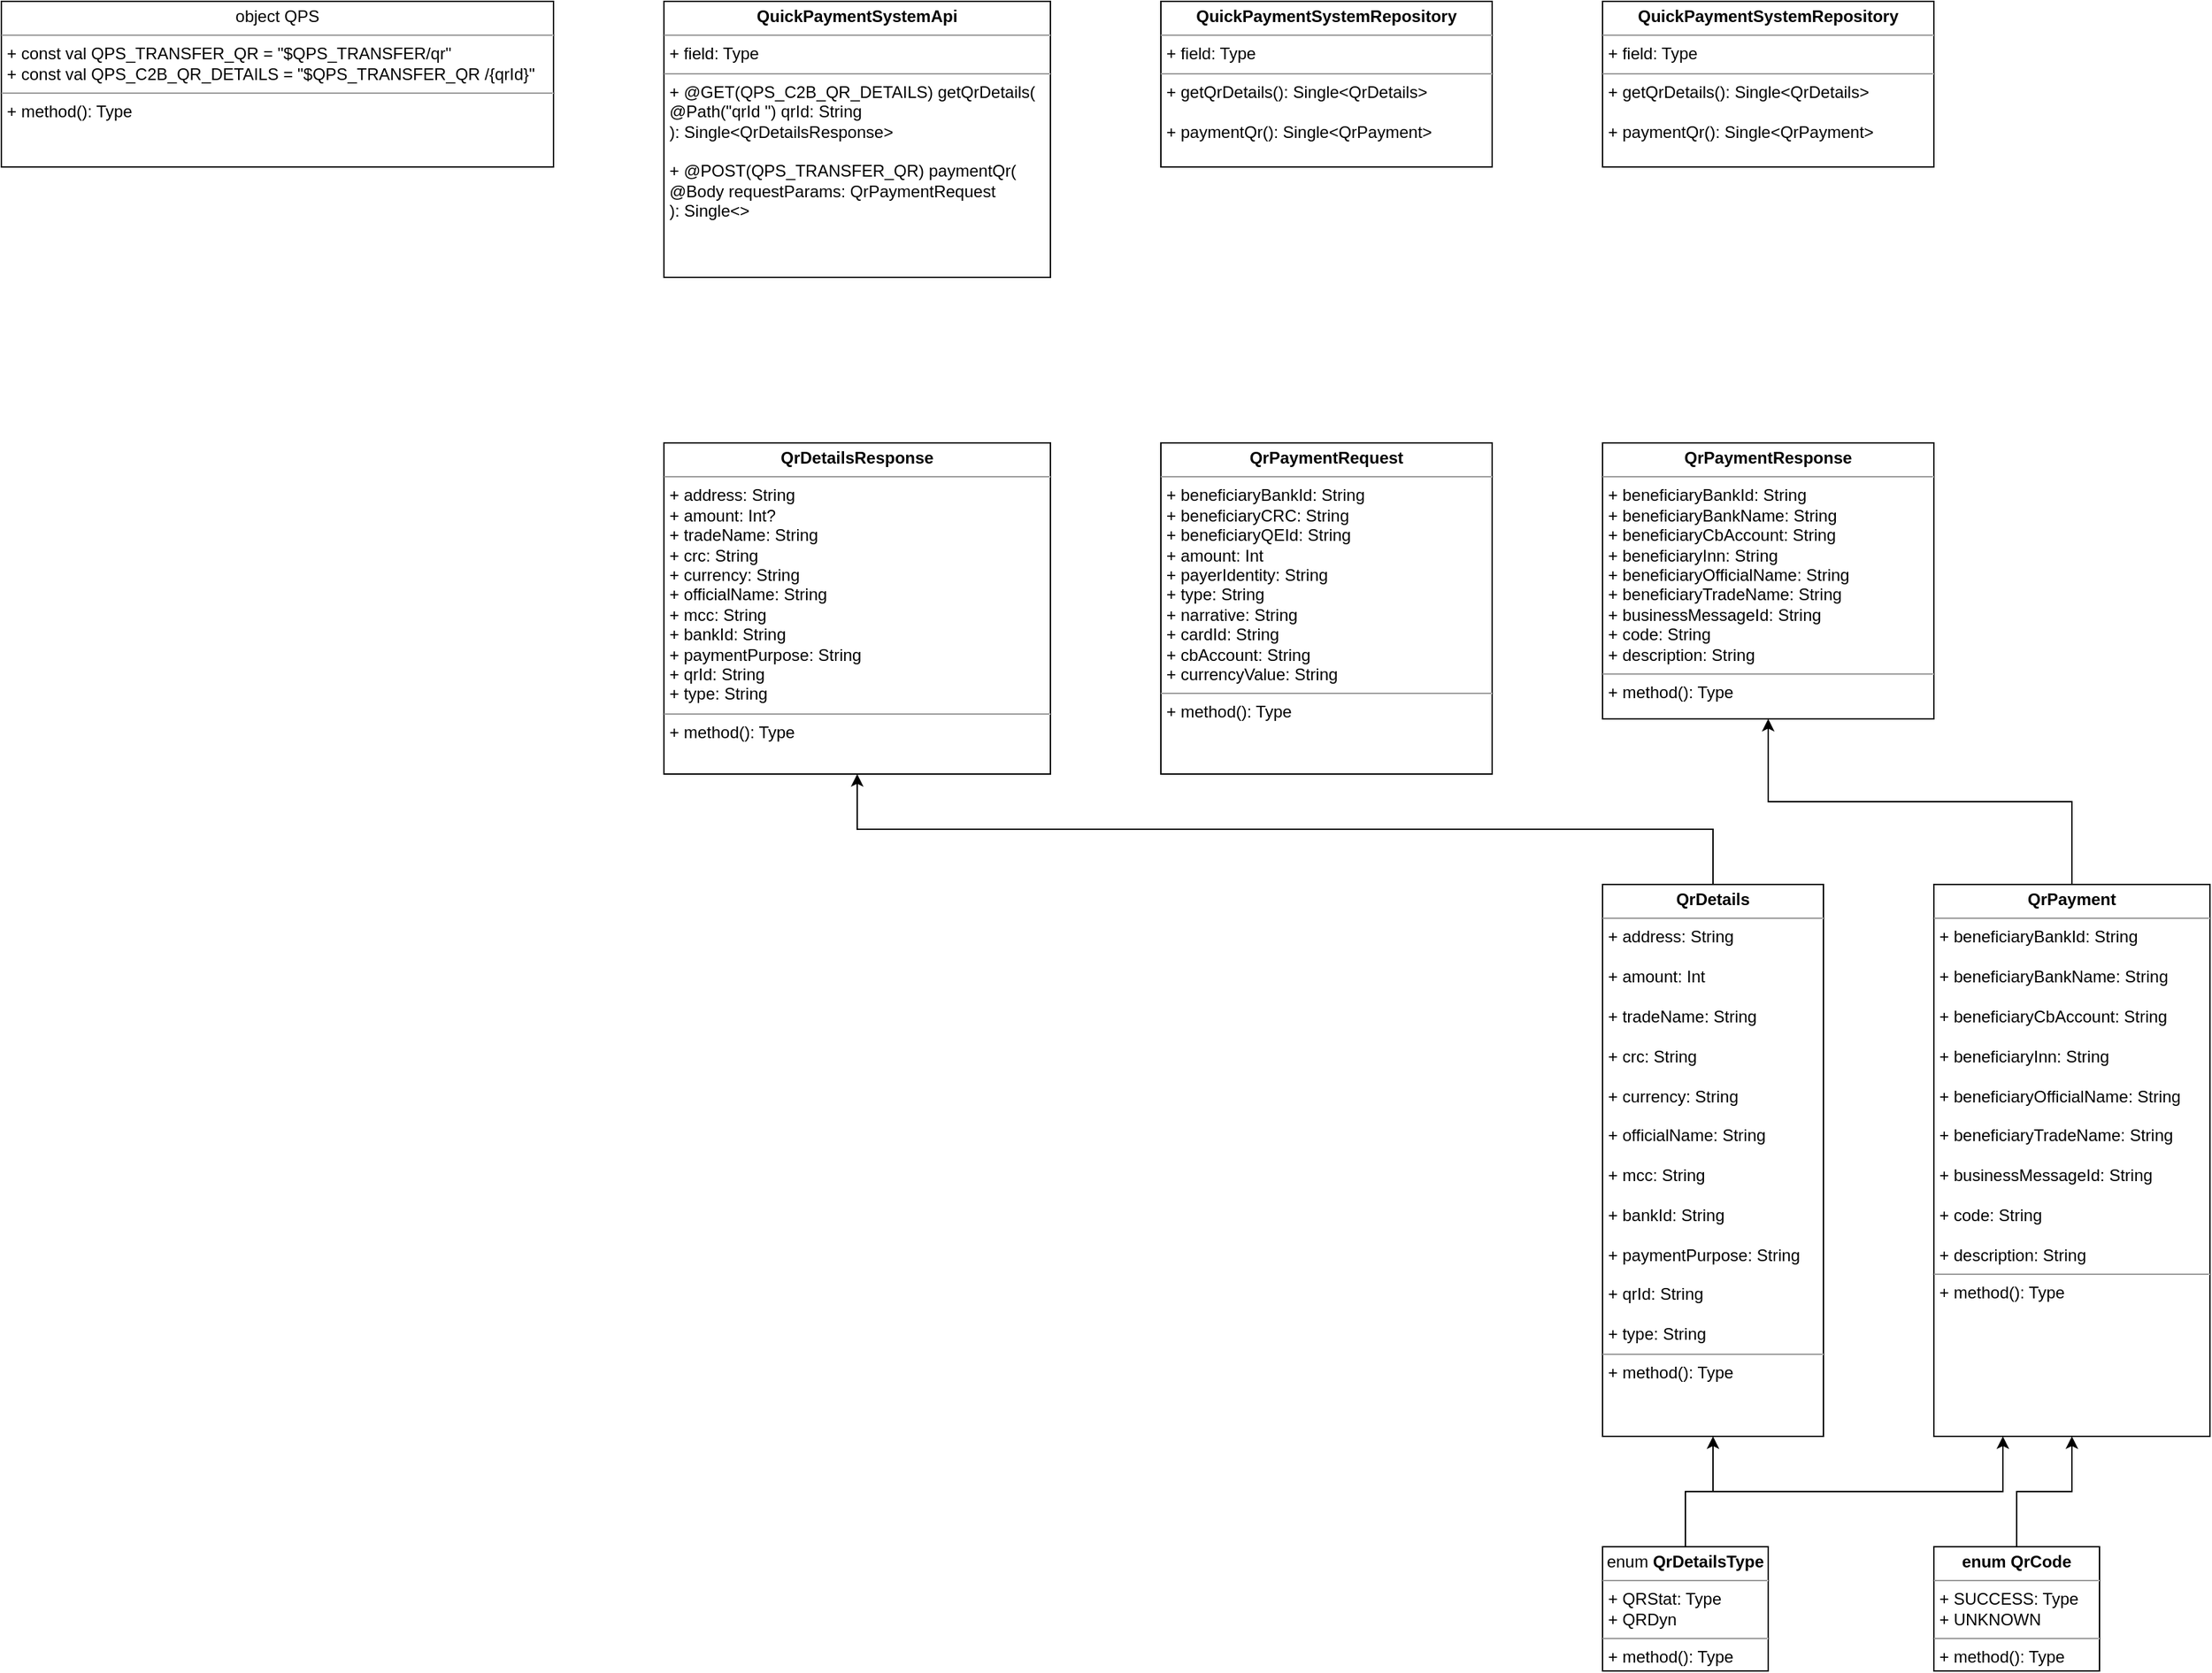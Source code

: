 <mxfile version="15.8.6" type="github">
  <diagram id="-LzsaV0KPUQlTKF1Bxdr" name="Page-1">
    <mxGraphModel dx="1422" dy="772" grid="1" gridSize="10" guides="1" tooltips="1" connect="1" arrows="1" fold="1" page="1" pageScale="1" pageWidth="850" pageHeight="1100" math="0" shadow="0">
      <root>
        <mxCell id="0" />
        <mxCell id="1" parent="0" />
        <mxCell id="-ktKiQP-xmmqzKUIf1xt-1" value="&lt;p style=&quot;margin: 0px ; margin-top: 4px ; text-align: center&quot;&gt;object QPS&lt;br&gt;&lt;/p&gt;&lt;hr size=&quot;1&quot;&gt;&lt;p style=&quot;margin: 0px ; margin-left: 4px&quot;&gt;+ const val QPS_TRANSFER_QR = &quot;$QPS_TRANSFER/qr&quot;&lt;/p&gt;&lt;p style=&quot;margin: 0px ; margin-left: 4px&quot;&gt;+ const val QPS_C2B_QR_DETAILS = &quot;$QPS_TRANSFER_QR /{qrId}&quot;&lt;br&gt;&lt;/p&gt;&lt;hr size=&quot;1&quot;&gt;&lt;p style=&quot;margin: 0px ; margin-left: 4px&quot;&gt;+ method(): Type&lt;/p&gt;" style="verticalAlign=top;align=left;overflow=fill;fontSize=12;fontFamily=Helvetica;html=1;" vertex="1" parent="1">
          <mxGeometry x="120" y="200" width="400" height="120" as="geometry" />
        </mxCell>
        <mxCell id="-ktKiQP-xmmqzKUIf1xt-2" value="&lt;p style=&quot;margin: 0px ; margin-top: 4px ; text-align: center&quot;&gt;&lt;b&gt;QuickPaymentSystemApi&lt;/b&gt;&lt;/p&gt;&lt;hr size=&quot;1&quot;&gt;&lt;p style=&quot;margin: 0px ; margin-left: 4px&quot;&gt;+ field: Type&lt;/p&gt;&lt;hr size=&quot;1&quot;&gt;&lt;p style=&quot;margin: 0px ; margin-left: 4px&quot;&gt;+ @GET(QPS_C2B_QR_DETAILS) getQrDetails(&lt;/p&gt;&lt;p style=&quot;margin: 0px ; margin-left: 4px&quot;&gt;@Path(&quot;qrId	&quot;) qrId: String&lt;br&gt;&lt;/p&gt;&lt;p style=&quot;margin: 0px ; margin-left: 4px&quot;&gt;): Single&amp;lt;QrDetailsResponse&amp;gt;&lt;/p&gt;&lt;p style=&quot;margin: 0px ; margin-left: 4px&quot;&gt;&lt;br&gt;&lt;/p&gt;&lt;p style=&quot;margin: 0px ; margin-left: 4px&quot;&gt;+ @POST(QPS_TRANSFER_QR) paymentQr(&lt;/p&gt;&lt;p style=&quot;margin: 0px ; margin-left: 4px&quot;&gt;@Body requestParams: QrPaymentRequest&lt;br&gt;&lt;/p&gt;&lt;p style=&quot;margin: 0px ; margin-left: 4px&quot;&gt;): Single&amp;lt;&amp;gt;&lt;br&gt;&lt;/p&gt;" style="verticalAlign=top;align=left;overflow=fill;fontSize=12;fontFamily=Helvetica;html=1;" vertex="1" parent="1">
          <mxGeometry x="600" y="200" width="280" height="200" as="geometry" />
        </mxCell>
        <mxCell id="-ktKiQP-xmmqzKUIf1xt-3" value="&lt;p style=&quot;margin: 0px ; margin-top: 4px ; text-align: center&quot;&gt;&lt;b&gt;QrDetailsResponse&lt;/b&gt;&lt;br&gt;&lt;/p&gt;&lt;hr size=&quot;1&quot;&gt;&lt;p style=&quot;margin: 0px ; margin-left: 4px&quot;&gt;+ address: String&lt;/p&gt;&lt;p style=&quot;margin: 0px ; margin-left: 4px&quot;&gt;+ amount: Int?&lt;/p&gt;&lt;p style=&quot;margin: 0px ; margin-left: 4px&quot;&gt;+ tradeName: String&lt;/p&gt;&lt;p style=&quot;margin: 0px ; margin-left: 4px&quot;&gt;+ crc: String&lt;/p&gt;&lt;p style=&quot;margin: 0px ; margin-left: 4px&quot;&gt;+ currency: String&lt;/p&gt;&lt;p style=&quot;margin: 0px ; margin-left: 4px&quot;&gt;+ officialName: String&lt;/p&gt;&lt;p style=&quot;margin: 0px ; margin-left: 4px&quot;&gt;+ mcc: String&lt;/p&gt;&lt;p style=&quot;margin: 0px ; margin-left: 4px&quot;&gt;+ bankId: String&lt;/p&gt;&lt;p style=&quot;margin: 0px ; margin-left: 4px&quot;&gt;+ paymentPurpose: String&lt;/p&gt;&lt;p style=&quot;margin: 0px ; margin-left: 4px&quot;&gt;+ qrId: String&lt;/p&gt;&lt;p style=&quot;margin: 0px ; margin-left: 4px&quot;&gt;+ type: String&lt;br&gt;&lt;/p&gt;&lt;hr size=&quot;1&quot;&gt;&lt;p style=&quot;margin: 0px ; margin-left: 4px&quot;&gt;+ method(): Type&lt;/p&gt;" style="verticalAlign=top;align=left;overflow=fill;fontSize=12;fontFamily=Helvetica;html=1;" vertex="1" parent="1">
          <mxGeometry x="600" y="520" width="280" height="240" as="geometry" />
        </mxCell>
        <mxCell id="-ktKiQP-xmmqzKUIf1xt-4" value="&lt;p style=&quot;margin: 0px ; margin-top: 4px ; text-align: center&quot;&gt;&lt;b&gt;QrPaymentRequest&lt;/b&gt;&lt;/p&gt;&lt;hr size=&quot;1&quot;&gt;&lt;p style=&quot;margin: 0px ; margin-left: 4px&quot;&gt;+ beneficiaryBankId: String&lt;/p&gt;&lt;p style=&quot;margin: 0px ; margin-left: 4px&quot;&gt;+ beneficiaryCRC: String&lt;/p&gt;&lt;p style=&quot;margin: 0px ; margin-left: 4px&quot;&gt;+ beneficiaryQEId: String&lt;/p&gt;&lt;p style=&quot;margin: 0px ; margin-left: 4px&quot;&gt;+ amount: Int&lt;/p&gt;&lt;p style=&quot;margin: 0px ; margin-left: 4px&quot;&gt;+ payerIdentity: String&lt;/p&gt;&lt;p style=&quot;margin: 0px ; margin-left: 4px&quot;&gt;+ type: String&lt;/p&gt;&lt;p style=&quot;margin: 0px ; margin-left: 4px&quot;&gt;+ narrative: String&lt;/p&gt;&lt;p style=&quot;margin: 0px ; margin-left: 4px&quot;&gt;+ cardId: String&lt;/p&gt;&lt;p style=&quot;margin: 0px ; margin-left: 4px&quot;&gt;+ cbAccount: String&lt;/p&gt;&lt;p style=&quot;margin: 0px ; margin-left: 4px&quot;&gt;+ currencyValue: String&lt;br&gt;&lt;/p&gt;&lt;hr size=&quot;1&quot;&gt;&lt;p style=&quot;margin: 0px ; margin-left: 4px&quot;&gt;+ method(): Type&lt;/p&gt;" style="verticalAlign=top;align=left;overflow=fill;fontSize=12;fontFamily=Helvetica;html=1;" vertex="1" parent="1">
          <mxGeometry x="960" y="520" width="240" height="240" as="geometry" />
        </mxCell>
        <mxCell id="-ktKiQP-xmmqzKUIf1xt-5" value="&lt;p style=&quot;margin: 0px ; margin-top: 4px ; text-align: center&quot;&gt;&lt;b&gt;QrPaymentResponse&lt;/b&gt;&lt;/p&gt;&lt;hr size=&quot;1&quot;&gt;&lt;p style=&quot;margin: 0px ; margin-left: 4px&quot;&gt;+ beneficiaryBankId: String&lt;/p&gt;&lt;p style=&quot;margin: 0px ; margin-left: 4px&quot;&gt;+ beneficiaryBankName: String&lt;/p&gt;&lt;p style=&quot;margin: 0px ; margin-left: 4px&quot;&gt;+ beneficiaryCbAccount: String&lt;/p&gt;&lt;p style=&quot;margin: 0px ; margin-left: 4px&quot;&gt;+ beneficiaryInn: String&lt;/p&gt;&lt;p style=&quot;margin: 0px ; margin-left: 4px&quot;&gt;+ beneficiaryOfficialName: String&lt;/p&gt;&lt;p style=&quot;margin: 0px ; margin-left: 4px&quot;&gt;+ beneficiaryTradeName: String&lt;/p&gt;&lt;p style=&quot;margin: 0px ; margin-left: 4px&quot;&gt;+ businessMessageId: String&lt;/p&gt;&lt;p style=&quot;margin: 0px ; margin-left: 4px&quot;&gt;+ code: String&lt;/p&gt;&lt;p style=&quot;margin: 0px ; margin-left: 4px&quot;&gt;+ description: String&lt;br&gt;&lt;/p&gt;&lt;hr size=&quot;1&quot;&gt;&lt;p style=&quot;margin: 0px ; margin-left: 4px&quot;&gt;+ method(): Type&lt;/p&gt;" style="verticalAlign=top;align=left;overflow=fill;fontSize=12;fontFamily=Helvetica;html=1;" vertex="1" parent="1">
          <mxGeometry x="1280" y="520" width="240" height="200" as="geometry" />
        </mxCell>
        <mxCell id="-ktKiQP-xmmqzKUIf1xt-8" style="edgeStyle=orthogonalEdgeStyle;rounded=0;orthogonalLoop=1;jettySize=auto;html=1;exitX=0.5;exitY=0;exitDx=0;exitDy=0;" edge="1" parent="1" source="-ktKiQP-xmmqzKUIf1xt-6" target="-ktKiQP-xmmqzKUIf1xt-3">
          <mxGeometry relative="1" as="geometry" />
        </mxCell>
        <mxCell id="-ktKiQP-xmmqzKUIf1xt-6" value="&lt;p style=&quot;margin: 0px ; margin-top: 4px ; text-align: center&quot;&gt;&lt;b&gt;QrDetails&lt;/b&gt;&lt;/p&gt;&lt;hr size=&quot;1&quot;&gt;&lt;p style=&quot;margin: 0px ; margin-left: 4px&quot;&gt;+ address: String&lt;br&gt;&lt;br&gt;+ amount: Int&lt;br&gt;&lt;br&gt;+ tradeName: String&lt;br&gt;&lt;br&gt;+ crc: String&lt;br&gt;&lt;br&gt;+ currency: String&lt;br&gt;&lt;br&gt;+ officialName: String&lt;br&gt;&lt;br&gt;+ mcc: String&lt;br&gt;&lt;br&gt;+ bankId: String&lt;br&gt;&lt;br&gt;+ paymentPurpose: String&lt;br&gt;&lt;br&gt;+ qrId: String&lt;br&gt;&lt;br&gt;+ type: String&lt;/p&gt;&lt;hr size=&quot;1&quot;&gt;&lt;p style=&quot;margin: 0px ; margin-left: 4px&quot;&gt;+ method(): Type&lt;/p&gt;" style="verticalAlign=top;align=left;overflow=fill;fontSize=12;fontFamily=Helvetica;html=1;" vertex="1" parent="1">
          <mxGeometry x="1280" y="840" width="160" height="400" as="geometry" />
        </mxCell>
        <mxCell id="-ktKiQP-xmmqzKUIf1xt-9" style="edgeStyle=orthogonalEdgeStyle;rounded=0;orthogonalLoop=1;jettySize=auto;html=1;exitX=0.5;exitY=0;exitDx=0;exitDy=0;entryX=0.5;entryY=1;entryDx=0;entryDy=0;" edge="1" parent="1" source="-ktKiQP-xmmqzKUIf1xt-7" target="-ktKiQP-xmmqzKUIf1xt-6">
          <mxGeometry relative="1" as="geometry" />
        </mxCell>
        <mxCell id="-ktKiQP-xmmqzKUIf1xt-15" style="edgeStyle=orthogonalEdgeStyle;rounded=0;orthogonalLoop=1;jettySize=auto;html=1;exitX=0.5;exitY=0;exitDx=0;exitDy=0;entryX=0.25;entryY=1;entryDx=0;entryDy=0;" edge="1" parent="1" source="-ktKiQP-xmmqzKUIf1xt-7" target="-ktKiQP-xmmqzKUIf1xt-10">
          <mxGeometry relative="1" as="geometry" />
        </mxCell>
        <mxCell id="-ktKiQP-xmmqzKUIf1xt-7" value="&lt;p style=&quot;margin: 0px ; margin-top: 4px ; text-align: center&quot;&gt;enum &lt;b&gt;QrDetailsType&lt;/b&gt;&lt;/p&gt;&lt;hr size=&quot;1&quot;&gt;&lt;p style=&quot;margin: 0px ; margin-left: 4px&quot;&gt;+ QRStat: Type&lt;/p&gt;&lt;p style=&quot;margin: 0px ; margin-left: 4px&quot;&gt;+ QRDyn&lt;br&gt;&lt;/p&gt;&lt;hr size=&quot;1&quot;&gt;&lt;p style=&quot;margin: 0px ; margin-left: 4px&quot;&gt;+ method(): Type&lt;/p&gt;" style="verticalAlign=top;align=left;overflow=fill;fontSize=12;fontFamily=Helvetica;html=1;" vertex="1" parent="1">
          <mxGeometry x="1280" y="1320" width="120" height="90" as="geometry" />
        </mxCell>
        <mxCell id="-ktKiQP-xmmqzKUIf1xt-12" style="edgeStyle=orthogonalEdgeStyle;rounded=0;orthogonalLoop=1;jettySize=auto;html=1;exitX=0.5;exitY=0;exitDx=0;exitDy=0;entryX=0.5;entryY=1;entryDx=0;entryDy=0;" edge="1" parent="1" source="-ktKiQP-xmmqzKUIf1xt-10" target="-ktKiQP-xmmqzKUIf1xt-5">
          <mxGeometry relative="1" as="geometry" />
        </mxCell>
        <mxCell id="-ktKiQP-xmmqzKUIf1xt-10" value="&lt;p style=&quot;margin: 0px ; margin-top: 4px ; text-align: center&quot;&gt;&lt;b&gt;QrPayment&lt;/b&gt;&lt;/p&gt;&lt;hr size=&quot;1&quot;&gt;&lt;p style=&quot;margin: 0px ; margin-left: 4px&quot;&gt;+ beneficiaryBankId: String&lt;br&gt;&lt;br&gt;+ beneficiaryBankName: String&lt;br&gt;&lt;br&gt;+ beneficiaryCbAccount: String&lt;br&gt;&lt;br&gt;+ beneficiaryInn: String&lt;br&gt;&lt;br&gt;+ beneficiaryOfficialName: String&lt;br&gt;&lt;br&gt;+ beneficiaryTradeName: String&lt;br&gt;&lt;br&gt;+ businessMessageId: String&lt;br&gt;&lt;br&gt;+ code: String&lt;br&gt;&lt;br&gt;+ description: String&lt;/p&gt;&lt;hr size=&quot;1&quot;&gt;&lt;p style=&quot;margin: 0px ; margin-left: 4px&quot;&gt;+ method(): Type&lt;/p&gt;" style="verticalAlign=top;align=left;overflow=fill;fontSize=12;fontFamily=Helvetica;html=1;" vertex="1" parent="1">
          <mxGeometry x="1520" y="840" width="200" height="400" as="geometry" />
        </mxCell>
        <mxCell id="-ktKiQP-xmmqzKUIf1xt-16" style="edgeStyle=orthogonalEdgeStyle;rounded=0;orthogonalLoop=1;jettySize=auto;html=1;entryX=0.5;entryY=1;entryDx=0;entryDy=0;" edge="1" parent="1" source="-ktKiQP-xmmqzKUIf1xt-13" target="-ktKiQP-xmmqzKUIf1xt-10">
          <mxGeometry relative="1" as="geometry" />
        </mxCell>
        <mxCell id="-ktKiQP-xmmqzKUIf1xt-13" value="&lt;p style=&quot;margin: 0px ; margin-top: 4px ; text-align: center&quot;&gt;&lt;b&gt;enum QrCode&lt;/b&gt;&lt;/p&gt;&lt;hr size=&quot;1&quot;&gt;&lt;p style=&quot;margin: 0px ; margin-left: 4px&quot;&gt;+ SUCCESS: Type&lt;/p&gt;&lt;p style=&quot;margin: 0px ; margin-left: 4px&quot;&gt;+ UNKNOWN&lt;br&gt;&lt;/p&gt;&lt;hr size=&quot;1&quot;&gt;&lt;p style=&quot;margin: 0px ; margin-left: 4px&quot;&gt;+ method(): Type&lt;/p&gt;" style="verticalAlign=top;align=left;overflow=fill;fontSize=12;fontFamily=Helvetica;html=1;" vertex="1" parent="1">
          <mxGeometry x="1520" y="1320" width="120" height="90" as="geometry" />
        </mxCell>
        <mxCell id="-ktKiQP-xmmqzKUIf1xt-17" value="&lt;p style=&quot;margin: 0px ; margin-top: 4px ; text-align: center&quot;&gt;&lt;b&gt;QuickPaymentSystemRepository&lt;/b&gt;&lt;/p&gt;&lt;hr size=&quot;1&quot;&gt;&lt;p style=&quot;margin: 0px ; margin-left: 4px&quot;&gt;+ field: Type&lt;/p&gt;&lt;hr size=&quot;1&quot;&gt;&lt;p style=&quot;margin: 0px ; margin-left: 4px&quot;&gt;+ getQrDetails(): Single&amp;lt;QrDetails&amp;gt;&lt;/p&gt;&lt;p style=&quot;margin: 0px ; margin-left: 4px&quot;&gt;&lt;br&gt;&lt;/p&gt;&lt;p style=&quot;margin: 0px ; margin-left: 4px&quot;&gt;+ paymentQr(): Single&amp;lt;QrPayment&amp;gt;&lt;br&gt;&lt;/p&gt;" style="verticalAlign=top;align=left;overflow=fill;fontSize=12;fontFamily=Helvetica;html=1;" vertex="1" parent="1">
          <mxGeometry x="960" y="200" width="240" height="120" as="geometry" />
        </mxCell>
        <mxCell id="-ktKiQP-xmmqzKUIf1xt-18" value="&lt;p style=&quot;margin: 0px ; margin-top: 4px ; text-align: center&quot;&gt;&lt;b&gt;QuickPaymentSystemRepository&lt;/b&gt;&lt;/p&gt;&lt;hr size=&quot;1&quot;&gt;&lt;p style=&quot;margin: 0px ; margin-left: 4px&quot;&gt;+ field: Type&lt;/p&gt;&lt;hr size=&quot;1&quot;&gt;&lt;p style=&quot;margin: 0px ; margin-left: 4px&quot;&gt;+ getQrDetails(): Single&amp;lt;QrDetails&amp;gt;&lt;/p&gt;&lt;p style=&quot;margin: 0px ; margin-left: 4px&quot;&gt;&lt;br&gt;&lt;/p&gt;&lt;p style=&quot;margin: 0px ; margin-left: 4px&quot;&gt;+ paymentQr(): Single&amp;lt;QrPayment&amp;gt;&lt;br&gt;&lt;/p&gt;" style="verticalAlign=top;align=left;overflow=fill;fontSize=12;fontFamily=Helvetica;html=1;" vertex="1" parent="1">
          <mxGeometry x="1280" y="200" width="240" height="120" as="geometry" />
        </mxCell>
      </root>
    </mxGraphModel>
  </diagram>
</mxfile>
